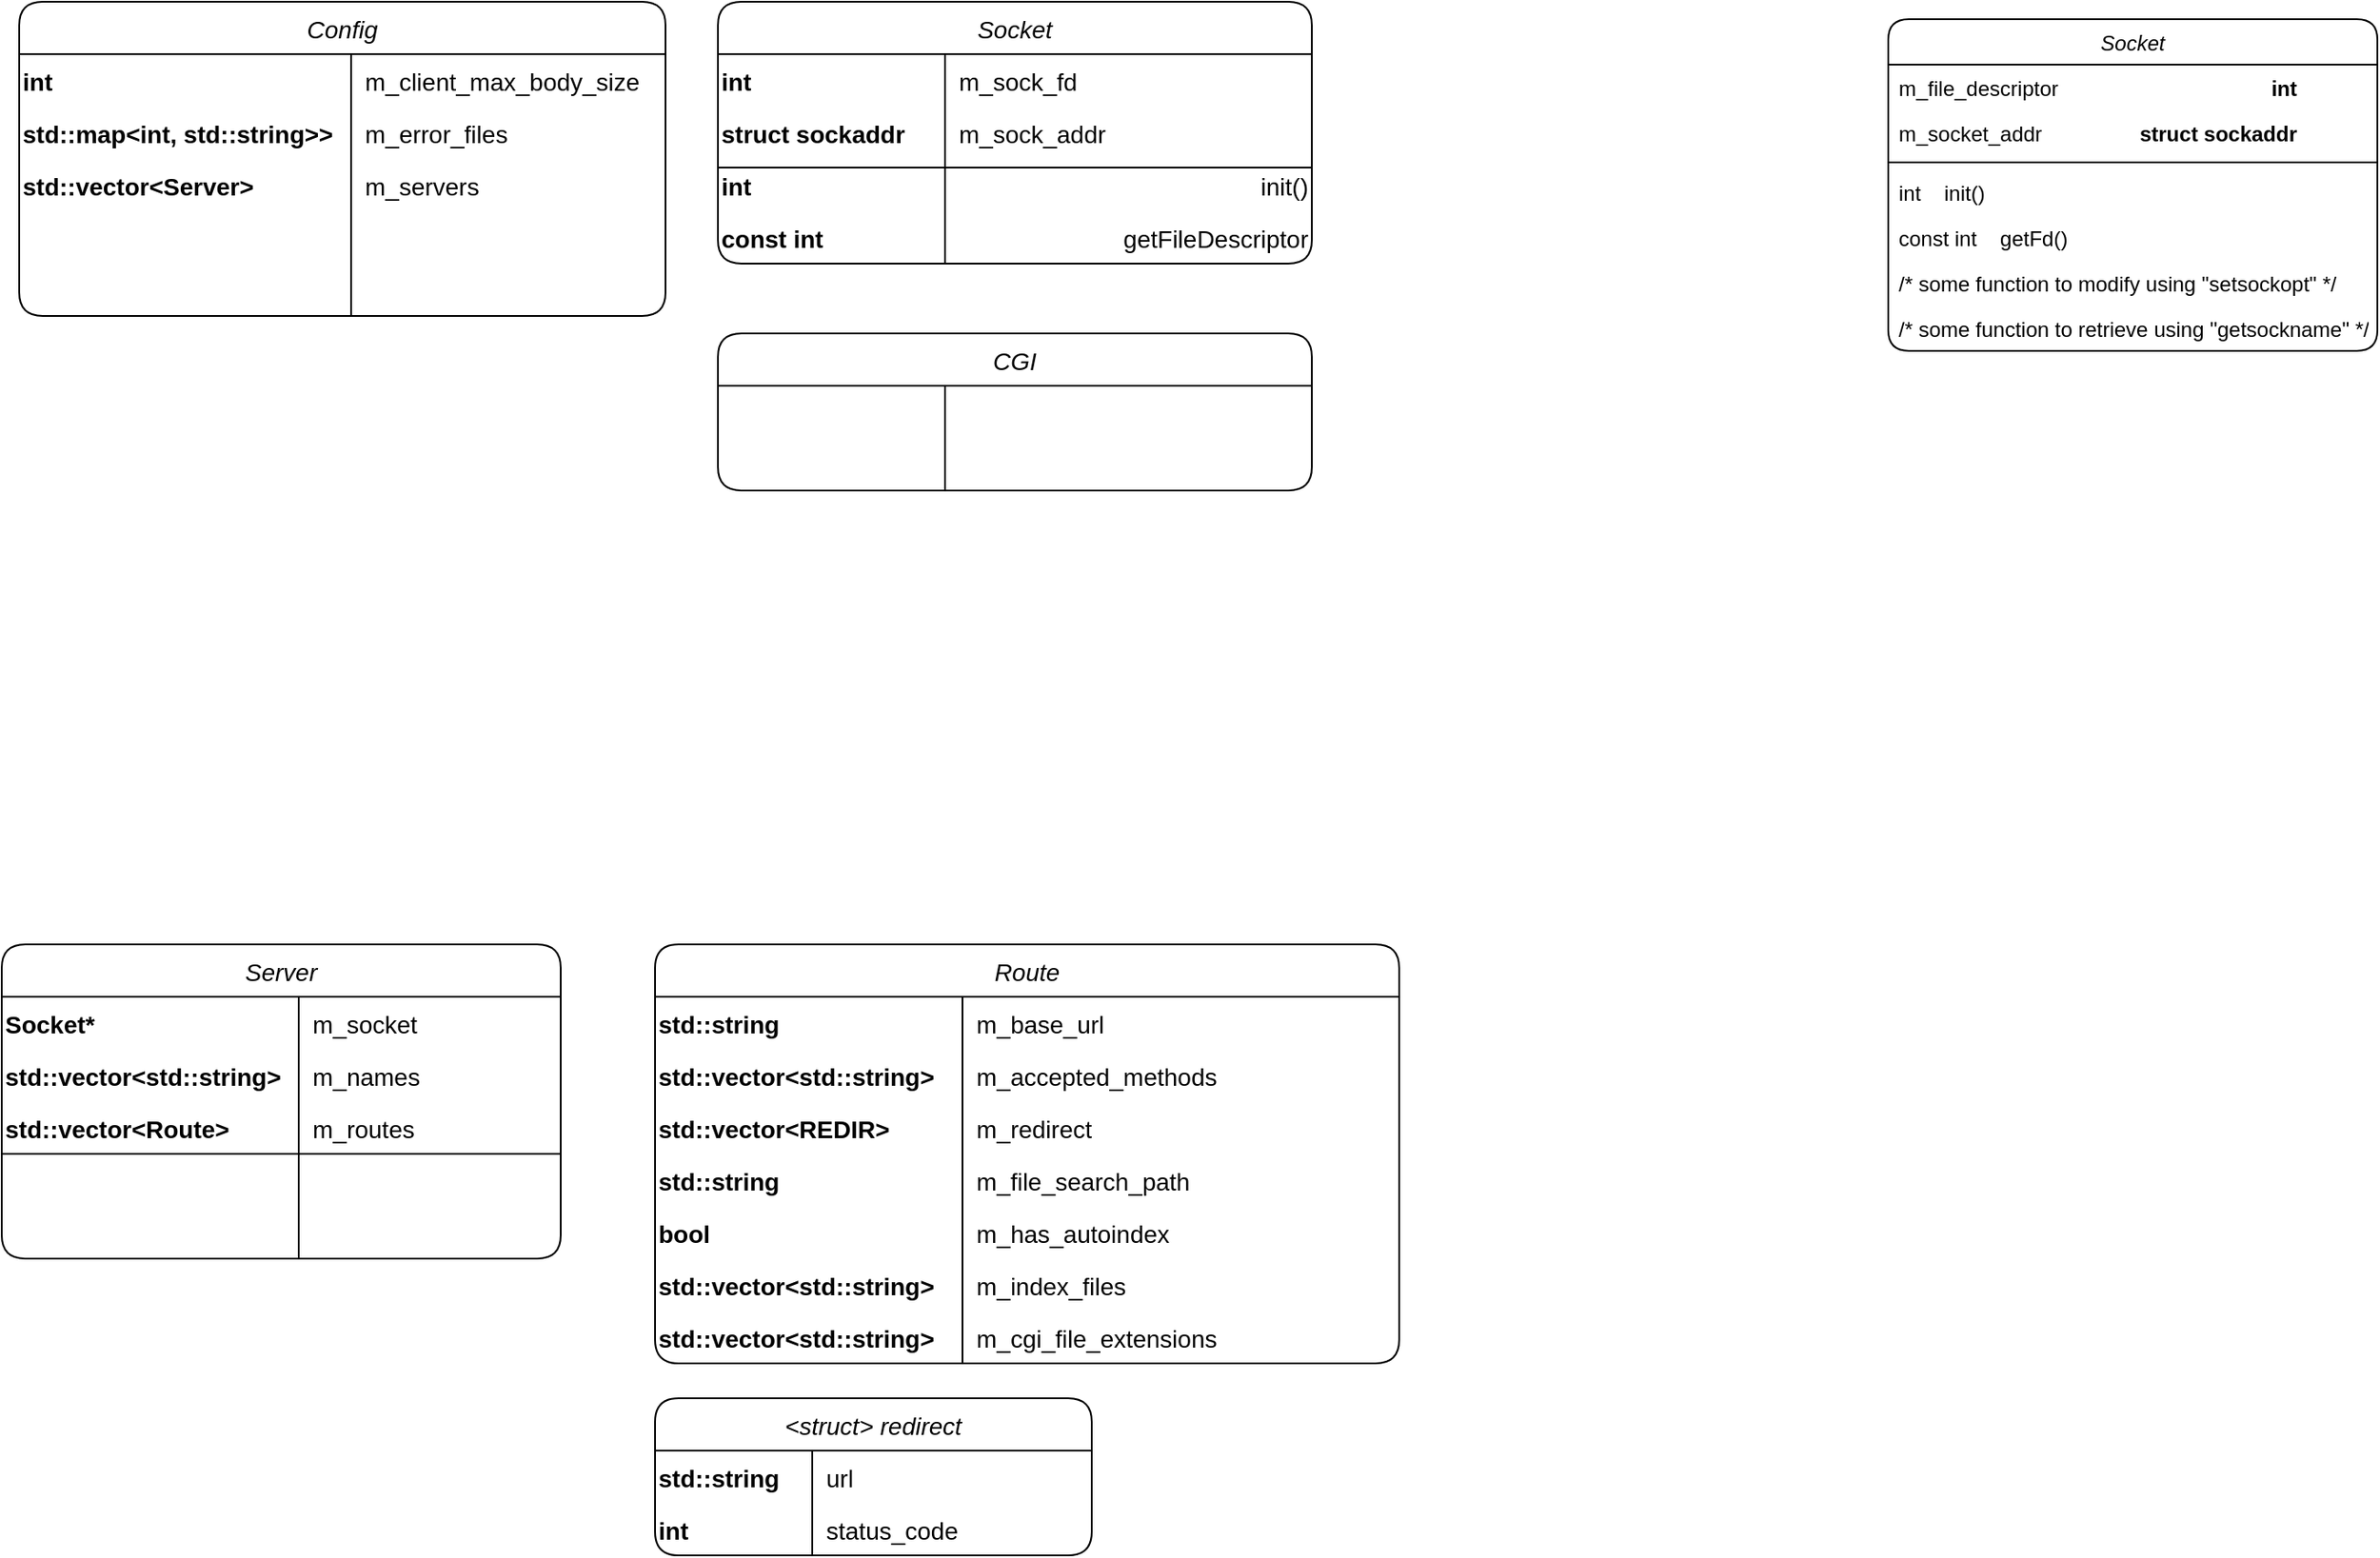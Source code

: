 <mxfile version="16.5.2" type="device"><diagram id="C5RBs43oDa-KdzZeNtuy" name="Page-1"><mxGraphModel dx="2066" dy="1186" grid="1" gridSize="10" guides="1" tooltips="1" connect="1" arrows="1" fold="1" page="1" pageScale="1" pageWidth="827" pageHeight="1169" math="0" shadow="0"><root><mxCell id="WIyWlLk6GJQsqaUBKTNV-0"/><mxCell id="WIyWlLk6GJQsqaUBKTNV-1" parent="WIyWlLk6GJQsqaUBKTNV-0"/><mxCell id="sUEwmZdYw1arLNyRyCAi-37" value="Socket" style="swimlane;fontStyle=2;align=center;verticalAlign=top;childLayout=stackLayout;horizontal=1;startSize=26;horizontalStack=0;resizeParent=1;resizeLast=0;collapsible=1;marginBottom=0;rounded=1;shadow=0;strokeWidth=1;" parent="WIyWlLk6GJQsqaUBKTNV-1" vertex="1"><mxGeometry x="1120" y="120" width="280" height="190" as="geometry"><mxRectangle x="220" y="120" width="160" height="26" as="alternateBounds"/></mxGeometry></mxCell><mxCell id="sUEwmZdYw1arLNyRyCAi-38" value="" style="group" parent="sUEwmZdYw1arLNyRyCAi-37" vertex="1" connectable="0"><mxGeometry y="26" width="280" height="26" as="geometry"/></mxCell><mxCell id="sUEwmZdYw1arLNyRyCAi-39" value="m_file_descriptor" style="text;align=left;verticalAlign=top;spacingLeft=4;spacingRight=4;overflow=hidden;rotatable=0;points=[[0,0.5],[1,0.5]];portConstraint=eastwest;" parent="sUEwmZdYw1arLNyRyCAi-38" vertex="1"><mxGeometry width="120" height="26" as="geometry"/></mxCell><mxCell id="sUEwmZdYw1arLNyRyCAi-40" value="int" style="text;align=right;verticalAlign=top;spacingLeft=4;spacingRight=4;overflow=hidden;rotatable=0;points=[[0,0.5],[1,0.5]];portConstraint=eastwest;fontStyle=1" parent="sUEwmZdYw1arLNyRyCAi-38" vertex="1"><mxGeometry x="120" width="120" height="26" as="geometry"/></mxCell><mxCell id="sUEwmZdYw1arLNyRyCAi-41" value="" style="group" parent="sUEwmZdYw1arLNyRyCAi-37" vertex="1" connectable="0"><mxGeometry y="52" width="280" height="26" as="geometry"/></mxCell><mxCell id="sUEwmZdYw1arLNyRyCAi-42" value="m_socket_addr" style="text;align=left;verticalAlign=top;spacingLeft=4;spacingRight=4;overflow=hidden;rotatable=0;points=[[0,0.5],[1,0.5]];portConstraint=eastwest;" parent="sUEwmZdYw1arLNyRyCAi-41" vertex="1"><mxGeometry width="120" height="26" as="geometry"/></mxCell><mxCell id="sUEwmZdYw1arLNyRyCAi-43" value="struct sockaddr" style="text;align=right;verticalAlign=top;spacingLeft=4;spacingRight=4;overflow=hidden;rotatable=0;points=[[0,0.5],[1,0.5]];portConstraint=eastwest;fontStyle=1" parent="sUEwmZdYw1arLNyRyCAi-41" vertex="1"><mxGeometry x="120" width="120" height="26" as="geometry"/></mxCell><mxCell id="sUEwmZdYw1arLNyRyCAi-44" value="" style="line;html=1;strokeWidth=1;align=left;verticalAlign=middle;spacingTop=-1;spacingLeft=3;spacingRight=3;rotatable=0;labelPosition=right;points=[];portConstraint=eastwest;" parent="sUEwmZdYw1arLNyRyCAi-37" vertex="1"><mxGeometry y="78" width="280" height="8" as="geometry"/></mxCell><mxCell id="sUEwmZdYw1arLNyRyCAi-45" value="int    init()" style="text;align=left;verticalAlign=top;spacingLeft=4;spacingRight=4;overflow=hidden;rotatable=0;points=[[0,0.5],[1,0.5]];portConstraint=eastwest;" parent="sUEwmZdYw1arLNyRyCAi-37" vertex="1"><mxGeometry y="86" width="280" height="26" as="geometry"/></mxCell><mxCell id="sUEwmZdYw1arLNyRyCAi-46" value="const int    getFd()" style="text;align=left;verticalAlign=top;spacingLeft=4;spacingRight=4;overflow=hidden;rotatable=0;points=[[0,0.5],[1,0.5]];portConstraint=eastwest;" parent="sUEwmZdYw1arLNyRyCAi-37" vertex="1"><mxGeometry y="112" width="280" height="26" as="geometry"/></mxCell><mxCell id="sUEwmZdYw1arLNyRyCAi-47" value="/* some function to modify using &quot;setsockopt&quot; */" style="text;align=left;verticalAlign=top;spacingLeft=4;spacingRight=4;overflow=hidden;rotatable=0;points=[[0,0.5],[1,0.5]];portConstraint=eastwest;" parent="sUEwmZdYw1arLNyRyCAi-37" vertex="1"><mxGeometry y="138" width="280" height="26" as="geometry"/></mxCell><mxCell id="sUEwmZdYw1arLNyRyCAi-48" value="/* some function to retrieve using &quot;getsockname&quot; */" style="text;align=left;verticalAlign=top;spacingLeft=4;spacingRight=4;overflow=hidden;rotatable=0;points=[[0,0.5],[1,0.5]];portConstraint=eastwest;" parent="sUEwmZdYw1arLNyRyCAi-37" vertex="1"><mxGeometry y="164" width="280" height="26" as="geometry"/></mxCell><mxCell id="sUEwmZdYw1arLNyRyCAi-73" value="Server" style="shape=table;startSize=30;container=1;collapsible=1;childLayout=tableLayout;fixedRows=1;rowLines=0;fontStyle=2;align=center;resizeLast=1;rounded=1;labelBackgroundColor=none;fillColor=default;gradientColor=none;fontSize=14;" parent="WIyWlLk6GJQsqaUBKTNV-1" vertex="1"><mxGeometry x="40" y="650" width="320" height="180" as="geometry"/></mxCell><mxCell id="sUEwmZdYw1arLNyRyCAi-77" value="" style="shape=tableRow;horizontal=0;startSize=0;swimlaneHead=0;swimlaneBody=0;fillColor=none;collapsible=0;dropTarget=0;points=[[0,0.5],[1,0.5]];portConstraint=eastwest;top=0;left=0;right=0;bottom=0;rounded=1;labelBackgroundColor=#E6E6E6;strokeColor=default;swimlaneFillColor=none;swimlaneLine=1;sketch=0;" parent="sUEwmZdYw1arLNyRyCAi-73" vertex="1"><mxGeometry y="30" width="320" height="30" as="geometry"/></mxCell><mxCell id="sUEwmZdYw1arLNyRyCAi-78" value="Socket*" style="shape=partialRectangle;connectable=0;fillColor=none;top=0;left=0;bottom=0;right=0;editable=1;overflow=hidden;rounded=1;labelBackgroundColor=none;fontStyle=1;align=left;fontSize=14;" parent="sUEwmZdYw1arLNyRyCAi-77" vertex="1"><mxGeometry width="170" height="30" as="geometry"><mxRectangle width="170" height="30" as="alternateBounds"/></mxGeometry></mxCell><mxCell id="sUEwmZdYw1arLNyRyCAi-79" value="m_socket" style="shape=partialRectangle;connectable=0;fillColor=none;top=0;left=0;bottom=0;right=0;align=left;spacingLeft=6;overflow=hidden;rounded=1;labelBackgroundColor=none;strokeColor=default;fontSize=14;" parent="sUEwmZdYw1arLNyRyCAi-77" vertex="1"><mxGeometry x="170" width="150" height="30" as="geometry"><mxRectangle width="150" height="30" as="alternateBounds"/></mxGeometry></mxCell><mxCell id="sUEwmZdYw1arLNyRyCAi-80" value="" style="shape=tableRow;horizontal=0;startSize=0;swimlaneHead=0;swimlaneBody=0;fillColor=none;collapsible=0;dropTarget=0;points=[[0,0.5],[1,0.5]];portConstraint=eastwest;top=0;left=0;right=0;bottom=0;rounded=1;labelBackgroundColor=#E6E6E6;" parent="sUEwmZdYw1arLNyRyCAi-73" vertex="1"><mxGeometry y="60" width="320" height="30" as="geometry"/></mxCell><mxCell id="sUEwmZdYw1arLNyRyCAi-81" value="std::vector&lt;std::string&gt;" style="shape=partialRectangle;connectable=0;fillColor=none;top=0;left=0;bottom=0;right=0;editable=1;overflow=hidden;rounded=1;labelBackgroundColor=none;fontStyle=1;align=left;fontSize=14;" parent="sUEwmZdYw1arLNyRyCAi-80" vertex="1"><mxGeometry width="170" height="30" as="geometry"><mxRectangle width="170" height="30" as="alternateBounds"/></mxGeometry></mxCell><mxCell id="sUEwmZdYw1arLNyRyCAi-82" value="m_names" style="shape=partialRectangle;connectable=0;fillColor=none;top=0;left=0;bottom=0;right=0;align=left;spacingLeft=6;overflow=hidden;rounded=1;labelBackgroundColor=none;fontSize=14;" parent="sUEwmZdYw1arLNyRyCAi-80" vertex="1"><mxGeometry x="170" width="150" height="30" as="geometry"><mxRectangle width="150" height="30" as="alternateBounds"/></mxGeometry></mxCell><mxCell id="sUEwmZdYw1arLNyRyCAi-83" value="" style="shape=tableRow;horizontal=0;startSize=0;swimlaneHead=0;swimlaneBody=0;fillColor=none;collapsible=0;dropTarget=0;points=[[0,0.5],[1,0.5]];portConstraint=eastwest;top=0;left=0;right=0;bottom=0;rounded=1;labelBackgroundColor=#E6E6E6;" parent="sUEwmZdYw1arLNyRyCAi-73" vertex="1"><mxGeometry y="90" width="320" height="30" as="geometry"/></mxCell><mxCell id="sUEwmZdYw1arLNyRyCAi-84" value="std::vector&lt;Route&gt;" style="shape=partialRectangle;connectable=0;fillColor=none;top=0;left=0;bottom=0;right=0;editable=1;overflow=hidden;rounded=1;labelBackgroundColor=none;align=left;fontStyle=1;fontSize=14;" parent="sUEwmZdYw1arLNyRyCAi-83" vertex="1"><mxGeometry width="170" height="30" as="geometry"><mxRectangle width="170" height="30" as="alternateBounds"/></mxGeometry></mxCell><mxCell id="sUEwmZdYw1arLNyRyCAi-85" value="m_routes" style="shape=partialRectangle;connectable=0;fillColor=none;top=0;left=0;bottom=0;right=0;align=left;spacingLeft=6;overflow=hidden;rounded=1;labelBackgroundColor=none;fontSize=14;" parent="sUEwmZdYw1arLNyRyCAi-83" vertex="1"><mxGeometry x="170" width="150" height="30" as="geometry"><mxRectangle width="150" height="30" as="alternateBounds"/></mxGeometry></mxCell><mxCell id="sUEwmZdYw1arLNyRyCAi-101" style="shape=tableRow;horizontal=0;startSize=0;swimlaneHead=0;swimlaneBody=0;fillColor=none;collapsible=0;dropTarget=0;points=[[0,0.5],[1,0.5]];portConstraint=eastwest;top=0;left=0;right=0;bottom=0;rounded=1;labelBackgroundColor=#E6E6E6;" parent="sUEwmZdYw1arLNyRyCAi-73" vertex="1"><mxGeometry y="120" width="320" height="30" as="geometry"/></mxCell><mxCell id="sUEwmZdYw1arLNyRyCAi-102" style="shape=partialRectangle;connectable=0;fillColor=none;top=0;left=0;bottom=0;right=0;editable=1;overflow=hidden;rounded=1;labelBackgroundColor=none;align=left;fontStyle=1;fontSize=14;" parent="sUEwmZdYw1arLNyRyCAi-101" vertex="1"><mxGeometry width="170" height="30" as="geometry"><mxRectangle width="170" height="30" as="alternateBounds"/></mxGeometry></mxCell><mxCell id="sUEwmZdYw1arLNyRyCAi-103" style="shape=partialRectangle;connectable=0;fillColor=none;top=0;left=0;bottom=0;right=0;align=right;spacingLeft=6;overflow=hidden;rounded=1;labelBackgroundColor=none;fontSize=14;" parent="sUEwmZdYw1arLNyRyCAi-101" vertex="1"><mxGeometry x="170" width="150" height="30" as="geometry"><mxRectangle width="150" height="30" as="alternateBounds"/></mxGeometry></mxCell><mxCell id="sUEwmZdYw1arLNyRyCAi-98" style="shape=tableRow;horizontal=0;startSize=0;swimlaneHead=0;swimlaneBody=0;fillColor=none;collapsible=0;dropTarget=0;points=[[0,0.5],[1,0.5]];portConstraint=eastwest;top=0;left=0;right=0;bottom=0;rounded=1;labelBackgroundColor=#E6E6E6;" parent="sUEwmZdYw1arLNyRyCAi-73" vertex="1"><mxGeometry y="150" width="320" height="30" as="geometry"/></mxCell><mxCell id="sUEwmZdYw1arLNyRyCAi-99" style="shape=partialRectangle;connectable=0;fillColor=none;top=0;left=0;bottom=0;right=0;editable=1;overflow=hidden;rounded=1;labelBackgroundColor=none;align=left;fontStyle=1;fontSize=14;" parent="sUEwmZdYw1arLNyRyCAi-98" vertex="1"><mxGeometry width="170" height="30" as="geometry"><mxRectangle width="170" height="30" as="alternateBounds"/></mxGeometry></mxCell><mxCell id="sUEwmZdYw1arLNyRyCAi-100" style="shape=partialRectangle;connectable=0;fillColor=none;top=0;left=0;bottom=0;right=0;align=right;spacingLeft=6;overflow=hidden;rounded=1;labelBackgroundColor=none;fontSize=14;" parent="sUEwmZdYw1arLNyRyCAi-98" vertex="1"><mxGeometry x="170" width="150" height="30" as="geometry"><mxRectangle width="150" height="30" as="alternateBounds"/></mxGeometry></mxCell><mxCell id="sUEwmZdYw1arLNyRyCAi-104" value="Config" style="shape=table;startSize=30;container=1;collapsible=1;childLayout=tableLayout;fixedRows=1;rowLines=0;fontStyle=2;align=center;resizeLast=1;rounded=1;labelBackgroundColor=none;fillColor=default;gradientColor=none;fontSize=14;" parent="WIyWlLk6GJQsqaUBKTNV-1" vertex="1"><mxGeometry x="50" y="110" width="370" height="180" as="geometry"/></mxCell><mxCell id="sUEwmZdYw1arLNyRyCAi-105" value="" style="shape=tableRow;horizontal=0;startSize=0;swimlaneHead=0;swimlaneBody=0;fillColor=none;collapsible=0;dropTarget=0;points=[[0,0.5],[1,0.5]];portConstraint=eastwest;top=0;left=0;right=0;bottom=0;rounded=1;labelBackgroundColor=#E6E6E6;strokeColor=default;swimlaneFillColor=none;swimlaneLine=1;sketch=0;" parent="sUEwmZdYw1arLNyRyCAi-104" vertex="1"><mxGeometry y="30" width="370" height="30" as="geometry"/></mxCell><mxCell id="sUEwmZdYw1arLNyRyCAi-106" value="int" style="shape=partialRectangle;connectable=0;fillColor=none;top=0;left=0;bottom=0;right=0;editable=1;overflow=hidden;rounded=1;labelBackgroundColor=none;fontStyle=1;align=left;fontSize=14;" parent="sUEwmZdYw1arLNyRyCAi-105" vertex="1"><mxGeometry width="190" height="30" as="geometry"><mxRectangle width="190" height="30" as="alternateBounds"/></mxGeometry></mxCell><mxCell id="sUEwmZdYw1arLNyRyCAi-107" value="m_client_max_body_size" style="shape=partialRectangle;connectable=0;fillColor=none;top=0;left=0;bottom=0;right=0;align=left;spacingLeft=6;overflow=hidden;rounded=1;labelBackgroundColor=none;strokeColor=default;fontSize=14;" parent="sUEwmZdYw1arLNyRyCAi-105" vertex="1"><mxGeometry x="190" width="180" height="30" as="geometry"><mxRectangle width="180" height="30" as="alternateBounds"/></mxGeometry></mxCell><mxCell id="sUEwmZdYw1arLNyRyCAi-108" value="" style="shape=tableRow;horizontal=0;startSize=0;swimlaneHead=0;swimlaneBody=0;fillColor=none;collapsible=0;dropTarget=0;points=[[0,0.5],[1,0.5]];portConstraint=eastwest;top=0;left=0;right=0;bottom=0;rounded=1;labelBackgroundColor=#E6E6E6;" parent="sUEwmZdYw1arLNyRyCAi-104" vertex="1"><mxGeometry y="60" width="370" height="30" as="geometry"/></mxCell><mxCell id="sUEwmZdYw1arLNyRyCAi-109" value="std::map&lt;int, std::string&gt;&gt;" style="shape=partialRectangle;connectable=0;fillColor=none;top=0;left=0;bottom=0;right=0;editable=1;overflow=hidden;rounded=1;labelBackgroundColor=none;fontStyle=1;align=left;fontSize=14;" parent="sUEwmZdYw1arLNyRyCAi-108" vertex="1"><mxGeometry width="190" height="30" as="geometry"><mxRectangle width="190" height="30" as="alternateBounds"/></mxGeometry></mxCell><mxCell id="sUEwmZdYw1arLNyRyCAi-110" value="m_error_files" style="shape=partialRectangle;connectable=0;fillColor=none;top=0;left=0;bottom=0;right=0;align=left;spacingLeft=6;overflow=hidden;rounded=1;labelBackgroundColor=none;fontSize=14;" parent="sUEwmZdYw1arLNyRyCAi-108" vertex="1"><mxGeometry x="190" width="180" height="30" as="geometry"><mxRectangle width="180" height="30" as="alternateBounds"/></mxGeometry></mxCell><mxCell id="sUEwmZdYw1arLNyRyCAi-111" value="" style="shape=tableRow;horizontal=0;startSize=0;swimlaneHead=0;swimlaneBody=0;fillColor=none;collapsible=0;dropTarget=0;points=[[0,0.5],[1,0.5]];portConstraint=eastwest;top=0;left=0;right=0;bottom=0;rounded=1;labelBackgroundColor=#E6E6E6;" parent="sUEwmZdYw1arLNyRyCAi-104" vertex="1"><mxGeometry y="90" width="370" height="30" as="geometry"/></mxCell><mxCell id="sUEwmZdYw1arLNyRyCAi-112" value="std::vector&lt;Server&gt;" style="shape=partialRectangle;connectable=0;fillColor=none;top=0;left=0;bottom=0;right=0;editable=1;overflow=hidden;rounded=1;labelBackgroundColor=none;align=left;fontStyle=1;fontSize=14;" parent="sUEwmZdYw1arLNyRyCAi-111" vertex="1"><mxGeometry width="190" height="30" as="geometry"><mxRectangle width="190" height="30" as="alternateBounds"/></mxGeometry></mxCell><mxCell id="sUEwmZdYw1arLNyRyCAi-113" value="m_servers" style="shape=partialRectangle;connectable=0;fillColor=none;top=0;left=0;bottom=0;right=0;align=left;spacingLeft=6;overflow=hidden;rounded=1;labelBackgroundColor=none;fontSize=14;" parent="sUEwmZdYw1arLNyRyCAi-111" vertex="1"><mxGeometry x="190" width="180" height="30" as="geometry"><mxRectangle width="180" height="30" as="alternateBounds"/></mxGeometry></mxCell><mxCell id="sUEwmZdYw1arLNyRyCAi-114" style="shape=tableRow;horizontal=0;startSize=0;swimlaneHead=0;swimlaneBody=0;fillColor=none;collapsible=0;dropTarget=0;points=[[0,0.5],[1,0.5]];portConstraint=eastwest;top=0;left=0;right=0;bottom=0;rounded=1;labelBackgroundColor=#E6E6E6;" parent="sUEwmZdYw1arLNyRyCAi-104" vertex="1"><mxGeometry y="120" width="370" height="30" as="geometry"/></mxCell><mxCell id="sUEwmZdYw1arLNyRyCAi-115" style="shape=partialRectangle;connectable=0;fillColor=none;top=0;left=0;bottom=0;right=0;editable=1;overflow=hidden;rounded=1;labelBackgroundColor=none;align=left;fontStyle=1;fontSize=14;" parent="sUEwmZdYw1arLNyRyCAi-114" vertex="1"><mxGeometry width="190" height="30" as="geometry"><mxRectangle width="190" height="30" as="alternateBounds"/></mxGeometry></mxCell><mxCell id="sUEwmZdYw1arLNyRyCAi-116" style="shape=partialRectangle;connectable=0;fillColor=none;top=0;left=0;bottom=0;right=0;align=right;spacingLeft=6;overflow=hidden;rounded=1;labelBackgroundColor=none;fontSize=14;" parent="sUEwmZdYw1arLNyRyCAi-114" vertex="1"><mxGeometry x="190" width="180" height="30" as="geometry"><mxRectangle width="180" height="30" as="alternateBounds"/></mxGeometry></mxCell><mxCell id="sUEwmZdYw1arLNyRyCAi-117" style="shape=tableRow;horizontal=0;startSize=0;swimlaneHead=0;swimlaneBody=0;fillColor=none;collapsible=0;dropTarget=0;points=[[0,0.5],[1,0.5]];portConstraint=eastwest;top=0;left=0;right=0;bottom=0;rounded=1;labelBackgroundColor=#E6E6E6;" parent="sUEwmZdYw1arLNyRyCAi-104" vertex="1"><mxGeometry y="150" width="370" height="30" as="geometry"/></mxCell><mxCell id="sUEwmZdYw1arLNyRyCAi-118" style="shape=partialRectangle;connectable=0;fillColor=none;top=0;left=0;bottom=0;right=0;editable=1;overflow=hidden;rounded=1;labelBackgroundColor=none;align=left;fontStyle=1;fontSize=14;" parent="sUEwmZdYw1arLNyRyCAi-117" vertex="1"><mxGeometry width="190" height="30" as="geometry"><mxRectangle width="190" height="30" as="alternateBounds"/></mxGeometry></mxCell><mxCell id="sUEwmZdYw1arLNyRyCAi-119" style="shape=partialRectangle;connectable=0;fillColor=none;top=0;left=0;bottom=0;right=0;align=right;spacingLeft=6;overflow=hidden;rounded=1;labelBackgroundColor=none;fontSize=14;" parent="sUEwmZdYw1arLNyRyCAi-117" vertex="1"><mxGeometry x="190" width="180" height="30" as="geometry"><mxRectangle width="180" height="30" as="alternateBounds"/></mxGeometry></mxCell><mxCell id="sUEwmZdYw1arLNyRyCAi-120" value="Socket" style="shape=table;startSize=30;container=1;collapsible=1;childLayout=tableLayout;fixedRows=1;rowLines=0;fontStyle=2;align=center;resizeLast=1;rounded=1;labelBackgroundColor=none;fillColor=default;gradientColor=none;fontSize=14;" parent="WIyWlLk6GJQsqaUBKTNV-1" vertex="1"><mxGeometry x="450" y="110" width="340" height="150" as="geometry"/></mxCell><mxCell id="sUEwmZdYw1arLNyRyCAi-121" value="" style="shape=tableRow;horizontal=0;startSize=0;swimlaneHead=0;swimlaneBody=0;fillColor=none;collapsible=0;dropTarget=0;points=[[0,0.5],[1,0.5]];portConstraint=eastwest;top=0;left=0;right=0;bottom=0;rounded=1;labelBackgroundColor=#E6E6E6;strokeColor=default;swimlaneFillColor=none;swimlaneLine=1;sketch=0;" parent="sUEwmZdYw1arLNyRyCAi-120" vertex="1"><mxGeometry y="30" width="340" height="30" as="geometry"/></mxCell><mxCell id="sUEwmZdYw1arLNyRyCAi-122" value="int" style="shape=partialRectangle;connectable=0;fillColor=none;top=0;left=0;bottom=0;right=0;editable=1;overflow=hidden;rounded=1;labelBackgroundColor=none;fontStyle=1;align=left;fontSize=14;" parent="sUEwmZdYw1arLNyRyCAi-121" vertex="1"><mxGeometry width="130" height="30" as="geometry"><mxRectangle width="130" height="30" as="alternateBounds"/></mxGeometry></mxCell><mxCell id="sUEwmZdYw1arLNyRyCAi-123" value="m_sock_fd" style="shape=partialRectangle;connectable=0;fillColor=none;top=0;left=0;bottom=0;right=0;align=left;spacingLeft=6;overflow=hidden;rounded=1;labelBackgroundColor=none;strokeColor=default;fontSize=14;" parent="sUEwmZdYw1arLNyRyCAi-121" vertex="1"><mxGeometry x="130" width="210" height="30" as="geometry"><mxRectangle width="210" height="30" as="alternateBounds"/></mxGeometry></mxCell><mxCell id="sUEwmZdYw1arLNyRyCAi-124" value="" style="shape=tableRow;horizontal=0;startSize=0;swimlaneHead=0;swimlaneBody=0;fillColor=none;collapsible=0;dropTarget=0;points=[[0,0.5],[1,0.5]];portConstraint=eastwest;top=0;left=0;right=0;bottom=0;rounded=1;labelBackgroundColor=#E6E6E6;" parent="sUEwmZdYw1arLNyRyCAi-120" vertex="1"><mxGeometry y="60" width="340" height="30" as="geometry"/></mxCell><mxCell id="sUEwmZdYw1arLNyRyCAi-125" value="struct sockaddr" style="shape=partialRectangle;connectable=0;fillColor=none;top=0;left=0;bottom=0;right=0;editable=1;overflow=hidden;rounded=1;labelBackgroundColor=none;fontStyle=1;align=left;fontSize=14;" parent="sUEwmZdYw1arLNyRyCAi-124" vertex="1"><mxGeometry width="130" height="30" as="geometry"><mxRectangle width="130" height="30" as="alternateBounds"/></mxGeometry></mxCell><mxCell id="sUEwmZdYw1arLNyRyCAi-126" value="m_sock_addr" style="shape=partialRectangle;connectable=0;fillColor=none;top=0;left=0;bottom=0;right=0;align=left;spacingLeft=6;overflow=hidden;rounded=1;labelBackgroundColor=none;fontSize=14;" parent="sUEwmZdYw1arLNyRyCAi-124" vertex="1"><mxGeometry x="130" width="210" height="30" as="geometry"><mxRectangle width="210" height="30" as="alternateBounds"/></mxGeometry></mxCell><mxCell id="sUEwmZdYw1arLNyRyCAi-130" style="shape=tableRow;horizontal=0;startSize=0;swimlaneHead=0;swimlaneBody=0;fillColor=none;collapsible=0;dropTarget=0;points=[[0,0.5],[1,0.5]];portConstraint=eastwest;top=0;left=0;right=0;bottom=0;rounded=1;labelBackgroundColor=#E6E6E6;" parent="sUEwmZdYw1arLNyRyCAi-120" vertex="1"><mxGeometry y="90" width="340" height="30" as="geometry"/></mxCell><mxCell id="sUEwmZdYw1arLNyRyCAi-131" value="int" style="shape=partialRectangle;connectable=0;fillColor=none;top=0;left=0;bottom=0;right=0;editable=1;overflow=hidden;rounded=1;labelBackgroundColor=none;align=left;fontStyle=1;fontSize=14;" parent="sUEwmZdYw1arLNyRyCAi-130" vertex="1"><mxGeometry width="130" height="30" as="geometry"><mxRectangle width="130" height="30" as="alternateBounds"/></mxGeometry></mxCell><mxCell id="sUEwmZdYw1arLNyRyCAi-132" value="init()" style="shape=partialRectangle;connectable=0;fillColor=none;top=0;left=0;bottom=0;right=0;align=right;spacingLeft=6;overflow=hidden;rounded=1;labelBackgroundColor=none;fontSize=14;" parent="sUEwmZdYw1arLNyRyCAi-130" vertex="1"><mxGeometry x="130" width="210" height="30" as="geometry"><mxRectangle width="210" height="30" as="alternateBounds"/></mxGeometry></mxCell><mxCell id="sUEwmZdYw1arLNyRyCAi-133" style="shape=tableRow;horizontal=0;startSize=0;swimlaneHead=0;swimlaneBody=0;fillColor=none;collapsible=0;dropTarget=0;points=[[0,0.5],[1,0.5]];portConstraint=eastwest;top=0;left=0;right=0;bottom=0;rounded=1;labelBackgroundColor=#E6E6E6;" parent="sUEwmZdYw1arLNyRyCAi-120" vertex="1"><mxGeometry y="120" width="340" height="30" as="geometry"/></mxCell><mxCell id="sUEwmZdYw1arLNyRyCAi-134" value="const int" style="shape=partialRectangle;connectable=0;fillColor=none;top=0;left=0;bottom=0;right=0;editable=1;overflow=hidden;rounded=1;labelBackgroundColor=none;align=left;fontStyle=1;fontSize=14;" parent="sUEwmZdYw1arLNyRyCAi-133" vertex="1"><mxGeometry width="130" height="30" as="geometry"><mxRectangle width="130" height="30" as="alternateBounds"/></mxGeometry></mxCell><mxCell id="sUEwmZdYw1arLNyRyCAi-135" value="getFileDescriptor" style="shape=partialRectangle;connectable=0;fillColor=none;top=0;left=0;bottom=0;right=0;align=right;spacingLeft=6;overflow=hidden;rounded=1;labelBackgroundColor=none;fontSize=14;" parent="sUEwmZdYw1arLNyRyCAi-133" vertex="1"><mxGeometry x="130" width="210" height="30" as="geometry"><mxRectangle width="210" height="30" as="alternateBounds"/></mxGeometry></mxCell><mxCell id="sUEwmZdYw1arLNyRyCAi-136" value="Route" style="shape=table;startSize=30;container=1;collapsible=1;childLayout=tableLayout;fixedRows=1;rowLines=0;fontStyle=2;align=center;resizeLast=1;rounded=1;labelBackgroundColor=none;fillColor=default;gradientColor=none;fontSize=14;" parent="WIyWlLk6GJQsqaUBKTNV-1" vertex="1"><mxGeometry x="414" y="650" width="426" height="240" as="geometry"/></mxCell><mxCell id="sUEwmZdYw1arLNyRyCAi-137" value="" style="shape=tableRow;horizontal=0;startSize=0;swimlaneHead=0;swimlaneBody=0;fillColor=none;collapsible=0;dropTarget=0;points=[[0,0.5],[1,0.5]];portConstraint=eastwest;top=0;left=0;right=0;bottom=0;rounded=1;labelBackgroundColor=#E6E6E6;strokeColor=default;swimlaneFillColor=none;swimlaneLine=1;sketch=0;" parent="sUEwmZdYw1arLNyRyCAi-136" vertex="1"><mxGeometry y="30" width="426" height="30" as="geometry"/></mxCell><mxCell id="sUEwmZdYw1arLNyRyCAi-138" value="std::string" style="shape=partialRectangle;connectable=0;fillColor=none;top=0;left=0;bottom=0;right=0;editable=1;overflow=hidden;rounded=1;labelBackgroundColor=none;fontStyle=1;align=left;fontSize=14;" parent="sUEwmZdYw1arLNyRyCAi-137" vertex="1"><mxGeometry width="176" height="30" as="geometry"><mxRectangle width="176" height="30" as="alternateBounds"/></mxGeometry></mxCell><mxCell id="sUEwmZdYw1arLNyRyCAi-139" value="m_base_url" style="shape=partialRectangle;connectable=0;fillColor=none;top=0;left=0;bottom=0;right=0;align=left;spacingLeft=6;overflow=hidden;rounded=1;labelBackgroundColor=none;strokeColor=default;fontSize=14;" parent="sUEwmZdYw1arLNyRyCAi-137" vertex="1"><mxGeometry x="176" width="250" height="30" as="geometry"><mxRectangle width="250" height="30" as="alternateBounds"/></mxGeometry></mxCell><mxCell id="sUEwmZdYw1arLNyRyCAi-140" value="" style="shape=tableRow;horizontal=0;startSize=0;swimlaneHead=0;swimlaneBody=0;fillColor=none;collapsible=0;dropTarget=0;points=[[0,0.5],[1,0.5]];portConstraint=eastwest;top=0;left=0;right=0;bottom=0;rounded=1;labelBackgroundColor=#E6E6E6;" parent="sUEwmZdYw1arLNyRyCAi-136" vertex="1"><mxGeometry y="60" width="426" height="30" as="geometry"/></mxCell><mxCell id="sUEwmZdYw1arLNyRyCAi-141" value="std::vector&lt;std::string&gt;" style="shape=partialRectangle;connectable=0;fillColor=none;top=0;left=0;bottom=0;right=0;editable=1;overflow=hidden;rounded=1;labelBackgroundColor=none;fontStyle=1;align=left;fontSize=14;" parent="sUEwmZdYw1arLNyRyCAi-140" vertex="1"><mxGeometry width="176" height="30" as="geometry"><mxRectangle width="176" height="30" as="alternateBounds"/></mxGeometry></mxCell><mxCell id="sUEwmZdYw1arLNyRyCAi-142" value="m_accepted_methods" style="shape=partialRectangle;connectable=0;fillColor=none;top=0;left=0;bottom=0;right=0;align=left;spacingLeft=6;overflow=hidden;rounded=1;labelBackgroundColor=none;fontSize=14;" parent="sUEwmZdYw1arLNyRyCAi-140" vertex="1"><mxGeometry x="176" width="250" height="30" as="geometry"><mxRectangle width="250" height="30" as="alternateBounds"/></mxGeometry></mxCell><mxCell id="sUEwmZdYw1arLNyRyCAi-143" style="shape=tableRow;horizontal=0;startSize=0;swimlaneHead=0;swimlaneBody=0;fillColor=none;collapsible=0;dropTarget=0;points=[[0,0.5],[1,0.5]];portConstraint=eastwest;top=0;left=0;right=0;bottom=0;rounded=1;labelBackgroundColor=#E6E6E6;" parent="sUEwmZdYw1arLNyRyCAi-136" vertex="1"><mxGeometry y="90" width="426" height="30" as="geometry"/></mxCell><mxCell id="sUEwmZdYw1arLNyRyCAi-144" value="std::vector&lt;REDIR&gt;" style="shape=partialRectangle;connectable=0;fillColor=none;top=0;left=0;bottom=0;right=0;editable=1;overflow=hidden;rounded=1;labelBackgroundColor=none;align=left;fontStyle=1;fontSize=14;" parent="sUEwmZdYw1arLNyRyCAi-143" vertex="1"><mxGeometry width="176" height="30" as="geometry"><mxRectangle width="176" height="30" as="alternateBounds"/></mxGeometry></mxCell><mxCell id="sUEwmZdYw1arLNyRyCAi-145" value="m_redirect" style="shape=partialRectangle;connectable=0;fillColor=none;top=0;left=0;bottom=0;right=0;align=left;spacingLeft=6;overflow=hidden;rounded=1;labelBackgroundColor=none;fontSize=14;" parent="sUEwmZdYw1arLNyRyCAi-143" vertex="1"><mxGeometry x="176" width="250" height="30" as="geometry"><mxRectangle width="250" height="30" as="alternateBounds"/></mxGeometry></mxCell><mxCell id="sUEwmZdYw1arLNyRyCAi-146" style="shape=tableRow;horizontal=0;startSize=0;swimlaneHead=0;swimlaneBody=0;fillColor=none;collapsible=0;dropTarget=0;points=[[0,0.5],[1,0.5]];portConstraint=eastwest;top=0;left=0;right=0;bottom=0;rounded=1;labelBackgroundColor=#E6E6E6;" parent="sUEwmZdYw1arLNyRyCAi-136" vertex="1"><mxGeometry y="120" width="426" height="30" as="geometry"/></mxCell><mxCell id="sUEwmZdYw1arLNyRyCAi-147" value="std::string" style="shape=partialRectangle;connectable=0;fillColor=none;top=0;left=0;bottom=0;right=0;editable=1;overflow=hidden;rounded=1;labelBackgroundColor=none;align=left;fontStyle=1;fontSize=14;" parent="sUEwmZdYw1arLNyRyCAi-146" vertex="1"><mxGeometry width="176" height="30" as="geometry"><mxRectangle width="176" height="30" as="alternateBounds"/></mxGeometry></mxCell><mxCell id="sUEwmZdYw1arLNyRyCAi-148" value="m_file_search_path" style="shape=partialRectangle;connectable=0;fillColor=none;top=0;left=0;bottom=0;right=0;align=left;spacingLeft=6;overflow=hidden;rounded=1;labelBackgroundColor=none;fontSize=14;" parent="sUEwmZdYw1arLNyRyCAi-146" vertex="1"><mxGeometry x="176" width="250" height="30" as="geometry"><mxRectangle width="250" height="30" as="alternateBounds"/></mxGeometry></mxCell><mxCell id="sUEwmZdYw1arLNyRyCAi-149" style="shape=tableRow;horizontal=0;startSize=0;swimlaneHead=0;swimlaneBody=0;fillColor=none;collapsible=0;dropTarget=0;points=[[0,0.5],[1,0.5]];portConstraint=eastwest;top=0;left=0;right=0;bottom=0;rounded=1;labelBackgroundColor=#E6E6E6;" parent="sUEwmZdYw1arLNyRyCAi-136" vertex="1"><mxGeometry y="150" width="426" height="30" as="geometry"/></mxCell><mxCell id="sUEwmZdYw1arLNyRyCAi-150" value="bool" style="shape=partialRectangle;connectable=0;fillColor=none;top=0;left=0;bottom=0;right=0;editable=1;overflow=hidden;rounded=1;labelBackgroundColor=none;align=left;fontStyle=1;fontSize=14;" parent="sUEwmZdYw1arLNyRyCAi-149" vertex="1"><mxGeometry width="176" height="30" as="geometry"><mxRectangle width="176" height="30" as="alternateBounds"/></mxGeometry></mxCell><mxCell id="sUEwmZdYw1arLNyRyCAi-151" value="m_has_autoindex" style="shape=partialRectangle;connectable=0;fillColor=none;top=0;left=0;bottom=0;right=0;align=left;spacingLeft=6;overflow=hidden;rounded=1;labelBackgroundColor=none;fontSize=14;" parent="sUEwmZdYw1arLNyRyCAi-149" vertex="1"><mxGeometry x="176" width="250" height="30" as="geometry"><mxRectangle width="250" height="30" as="alternateBounds"/></mxGeometry></mxCell><mxCell id="sUEwmZdYw1arLNyRyCAi-152" style="shape=tableRow;horizontal=0;startSize=0;swimlaneHead=0;swimlaneBody=0;fillColor=none;collapsible=0;dropTarget=0;points=[[0,0.5],[1,0.5]];portConstraint=eastwest;top=0;left=0;right=0;bottom=0;rounded=1;labelBackgroundColor=#E6E6E6;" parent="sUEwmZdYw1arLNyRyCAi-136" vertex="1"><mxGeometry y="180" width="426" height="30" as="geometry"/></mxCell><mxCell id="sUEwmZdYw1arLNyRyCAi-153" value="std::vector&lt;std::string&gt;" style="shape=partialRectangle;connectable=0;fillColor=none;top=0;left=0;bottom=0;right=0;editable=1;overflow=hidden;rounded=1;labelBackgroundColor=none;align=left;fontStyle=1;fontSize=14;" parent="sUEwmZdYw1arLNyRyCAi-152" vertex="1"><mxGeometry width="176" height="30" as="geometry"><mxRectangle width="176" height="30" as="alternateBounds"/></mxGeometry></mxCell><mxCell id="sUEwmZdYw1arLNyRyCAi-154" value="m_index_files" style="shape=partialRectangle;connectable=0;fillColor=none;top=0;left=0;bottom=0;right=0;align=left;spacingLeft=6;overflow=hidden;rounded=1;labelBackgroundColor=none;fontSize=14;" parent="sUEwmZdYw1arLNyRyCAi-152" vertex="1"><mxGeometry x="176" width="250" height="30" as="geometry"><mxRectangle width="250" height="30" as="alternateBounds"/></mxGeometry></mxCell><mxCell id="sUEwmZdYw1arLNyRyCAi-155" style="shape=tableRow;horizontal=0;startSize=0;swimlaneHead=0;swimlaneBody=0;fillColor=none;collapsible=0;dropTarget=0;points=[[0,0.5],[1,0.5]];portConstraint=eastwest;top=0;left=0;right=0;bottom=0;rounded=1;labelBackgroundColor=#E6E6E6;" parent="sUEwmZdYw1arLNyRyCAi-136" vertex="1"><mxGeometry y="210" width="426" height="30" as="geometry"/></mxCell><mxCell id="sUEwmZdYw1arLNyRyCAi-156" value="std::vector&lt;std::string&gt;" style="shape=partialRectangle;connectable=0;fillColor=none;top=0;left=0;bottom=0;right=0;editable=1;overflow=hidden;rounded=1;labelBackgroundColor=none;align=left;fontStyle=1;fontSize=14;" parent="sUEwmZdYw1arLNyRyCAi-155" vertex="1"><mxGeometry width="176" height="30" as="geometry"><mxRectangle width="176" height="30" as="alternateBounds"/></mxGeometry></mxCell><mxCell id="sUEwmZdYw1arLNyRyCAi-157" value="m_cgi_file_extensions" style="shape=partialRectangle;connectable=0;fillColor=none;top=0;left=0;bottom=0;right=0;align=left;spacingLeft=6;overflow=hidden;rounded=1;labelBackgroundColor=none;fontSize=14;" parent="sUEwmZdYw1arLNyRyCAi-155" vertex="1"><mxGeometry x="176" width="250" height="30" as="geometry"><mxRectangle width="250" height="30" as="alternateBounds"/></mxGeometry></mxCell><mxCell id="sUEwmZdYw1arLNyRyCAi-158" value="" style="line;html=1;strokeWidth=1;align=left;verticalAlign=middle;spacingTop=-1;spacingLeft=3;spacingRight=3;rotatable=0;labelPosition=right;points=[];portConstraint=eastwest;" parent="WIyWlLk6GJQsqaUBKTNV-1" vertex="1"><mxGeometry x="450" y="200" width="340" height="10" as="geometry"/></mxCell><mxCell id="sUEwmZdYw1arLNyRyCAi-181" value="&lt;struct&gt; redirect" style="shape=table;startSize=30;container=1;collapsible=1;childLayout=tableLayout;fixedRows=1;rowLines=0;fontStyle=2;align=center;resizeLast=1;rounded=1;labelBackgroundColor=none;fillColor=default;gradientColor=none;fontSize=14;" parent="WIyWlLk6GJQsqaUBKTNV-1" vertex="1"><mxGeometry x="414" y="910" width="250" height="90" as="geometry"/></mxCell><mxCell id="sUEwmZdYw1arLNyRyCAi-182" value="" style="shape=tableRow;horizontal=0;startSize=0;swimlaneHead=0;swimlaneBody=0;fillColor=none;collapsible=0;dropTarget=0;points=[[0,0.5],[1,0.5]];portConstraint=eastwest;top=0;left=0;right=0;bottom=0;rounded=1;labelBackgroundColor=#E6E6E6;strokeColor=default;swimlaneFillColor=none;swimlaneLine=1;sketch=0;" parent="sUEwmZdYw1arLNyRyCAi-181" vertex="1"><mxGeometry y="30" width="250" height="30" as="geometry"/></mxCell><mxCell id="sUEwmZdYw1arLNyRyCAi-183" value="std::string" style="shape=partialRectangle;connectable=0;fillColor=none;top=0;left=0;bottom=0;right=0;editable=1;overflow=hidden;rounded=1;labelBackgroundColor=none;fontStyle=1;align=left;fontSize=14;" parent="sUEwmZdYw1arLNyRyCAi-182" vertex="1"><mxGeometry width="90" height="30" as="geometry"><mxRectangle width="90" height="30" as="alternateBounds"/></mxGeometry></mxCell><mxCell id="sUEwmZdYw1arLNyRyCAi-184" value="url" style="shape=partialRectangle;connectable=0;fillColor=none;top=0;left=0;bottom=0;right=0;align=left;spacingLeft=6;overflow=hidden;rounded=1;labelBackgroundColor=none;strokeColor=default;fontSize=14;" parent="sUEwmZdYw1arLNyRyCAi-182" vertex="1"><mxGeometry x="90" width="160" height="30" as="geometry"><mxRectangle width="160" height="30" as="alternateBounds"/></mxGeometry></mxCell><mxCell id="sUEwmZdYw1arLNyRyCAi-185" value="" style="shape=tableRow;horizontal=0;startSize=0;swimlaneHead=0;swimlaneBody=0;fillColor=none;collapsible=0;dropTarget=0;points=[[0,0.5],[1,0.5]];portConstraint=eastwest;top=0;left=0;right=0;bottom=0;rounded=1;labelBackgroundColor=#E6E6E6;" parent="sUEwmZdYw1arLNyRyCAi-181" vertex="1"><mxGeometry y="60" width="250" height="30" as="geometry"/></mxCell><mxCell id="sUEwmZdYw1arLNyRyCAi-186" value="int" style="shape=partialRectangle;connectable=0;fillColor=none;top=0;left=0;bottom=0;right=0;editable=1;overflow=hidden;rounded=1;labelBackgroundColor=none;fontStyle=1;align=left;fontSize=14;" parent="sUEwmZdYw1arLNyRyCAi-185" vertex="1"><mxGeometry width="90" height="30" as="geometry"><mxRectangle width="90" height="30" as="alternateBounds"/></mxGeometry></mxCell><mxCell id="sUEwmZdYw1arLNyRyCAi-187" value="status_code" style="shape=partialRectangle;connectable=0;fillColor=none;top=0;left=0;bottom=0;right=0;align=left;spacingLeft=6;overflow=hidden;rounded=1;labelBackgroundColor=none;fontSize=14;" parent="sUEwmZdYw1arLNyRyCAi-185" vertex="1"><mxGeometry x="90" width="160" height="30" as="geometry"><mxRectangle width="160" height="30" as="alternateBounds"/></mxGeometry></mxCell><mxCell id="TdP31xeUGQ2Xq2NVACKI-0" value="" style="line;html=1;strokeWidth=1;align=left;verticalAlign=middle;spacingTop=-1;spacingLeft=3;spacingRight=3;rotatable=0;labelPosition=right;points=[];portConstraint=eastwest;" parent="WIyWlLk6GJQsqaUBKTNV-1" vertex="1"><mxGeometry x="40" y="765" width="320" height="10" as="geometry"/></mxCell><mxCell id="kf0kKviVeoLHIDaWRoL4-0" value="CGI" style="shape=table;startSize=30;container=1;collapsible=1;childLayout=tableLayout;fixedRows=1;rowLines=0;fontStyle=2;align=center;resizeLast=1;rounded=1;labelBackgroundColor=none;fillColor=default;gradientColor=none;fontSize=14;" vertex="1" parent="WIyWlLk6GJQsqaUBKTNV-1"><mxGeometry x="450" y="300" width="340" height="90" as="geometry"/></mxCell><mxCell id="kf0kKviVeoLHIDaWRoL4-7" style="shape=tableRow;horizontal=0;startSize=0;swimlaneHead=0;swimlaneBody=0;fillColor=none;collapsible=0;dropTarget=0;points=[[0,0.5],[1,0.5]];portConstraint=eastwest;top=0;left=0;right=0;bottom=0;rounded=1;labelBackgroundColor=#E6E6E6;" vertex="1" parent="kf0kKviVeoLHIDaWRoL4-0"><mxGeometry y="30" width="340" height="30" as="geometry"/></mxCell><mxCell id="kf0kKviVeoLHIDaWRoL4-8" value="" style="shape=partialRectangle;connectable=0;fillColor=none;top=0;left=0;bottom=0;right=0;editable=1;overflow=hidden;rounded=1;labelBackgroundColor=none;align=left;fontStyle=1;fontSize=14;" vertex="1" parent="kf0kKviVeoLHIDaWRoL4-7"><mxGeometry width="130" height="30" as="geometry"><mxRectangle width="130" height="30" as="alternateBounds"/></mxGeometry></mxCell><mxCell id="kf0kKviVeoLHIDaWRoL4-9" value="" style="shape=partialRectangle;connectable=0;fillColor=none;top=0;left=0;bottom=0;right=0;align=right;spacingLeft=6;overflow=hidden;rounded=1;labelBackgroundColor=none;fontSize=14;" vertex="1" parent="kf0kKviVeoLHIDaWRoL4-7"><mxGeometry x="130" width="210" height="30" as="geometry"><mxRectangle width="210" height="30" as="alternateBounds"/></mxGeometry></mxCell><mxCell id="kf0kKviVeoLHIDaWRoL4-10" style="shape=tableRow;horizontal=0;startSize=0;swimlaneHead=0;swimlaneBody=0;fillColor=none;collapsible=0;dropTarget=0;points=[[0,0.5],[1,0.5]];portConstraint=eastwest;top=0;left=0;right=0;bottom=0;rounded=1;labelBackgroundColor=#E6E6E6;" vertex="1" parent="kf0kKviVeoLHIDaWRoL4-0"><mxGeometry y="60" width="340" height="30" as="geometry"/></mxCell><mxCell id="kf0kKviVeoLHIDaWRoL4-11" value="" style="shape=partialRectangle;connectable=0;fillColor=none;top=0;left=0;bottom=0;right=0;editable=1;overflow=hidden;rounded=1;labelBackgroundColor=none;align=left;fontStyle=1;fontSize=14;" vertex="1" parent="kf0kKviVeoLHIDaWRoL4-10"><mxGeometry width="130" height="30" as="geometry"><mxRectangle width="130" height="30" as="alternateBounds"/></mxGeometry></mxCell><mxCell id="kf0kKviVeoLHIDaWRoL4-12" value="" style="shape=partialRectangle;connectable=0;fillColor=none;top=0;left=0;bottom=0;right=0;align=right;spacingLeft=6;overflow=hidden;rounded=1;labelBackgroundColor=none;fontSize=14;" vertex="1" parent="kf0kKviVeoLHIDaWRoL4-10"><mxGeometry x="130" width="210" height="30" as="geometry"><mxRectangle width="210" height="30" as="alternateBounds"/></mxGeometry></mxCell></root></mxGraphModel></diagram></mxfile>